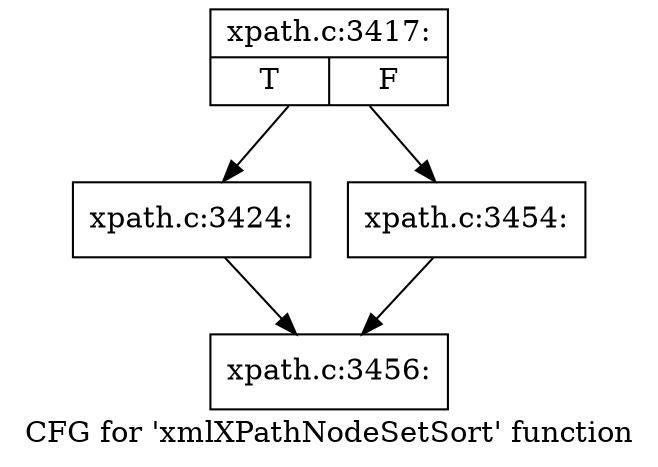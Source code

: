 digraph "CFG for 'xmlXPathNodeSetSort' function" {
	label="CFG for 'xmlXPathNodeSetSort' function";

	Node0x47a35d0 [shape=record,label="{xpath.c:3417:|{<s0>T|<s1>F}}"];
	Node0x47a35d0 -> Node0x47a3490;
	Node0x47a35d0 -> Node0x47a34e0;
	Node0x47a3490 [shape=record,label="{xpath.c:3424:}"];
	Node0x47a3490 -> Node0x478d150;
	Node0x47a34e0 [shape=record,label="{xpath.c:3454:}"];
	Node0x47a34e0 -> Node0x478d150;
	Node0x478d150 [shape=record,label="{xpath.c:3456:}"];
}
